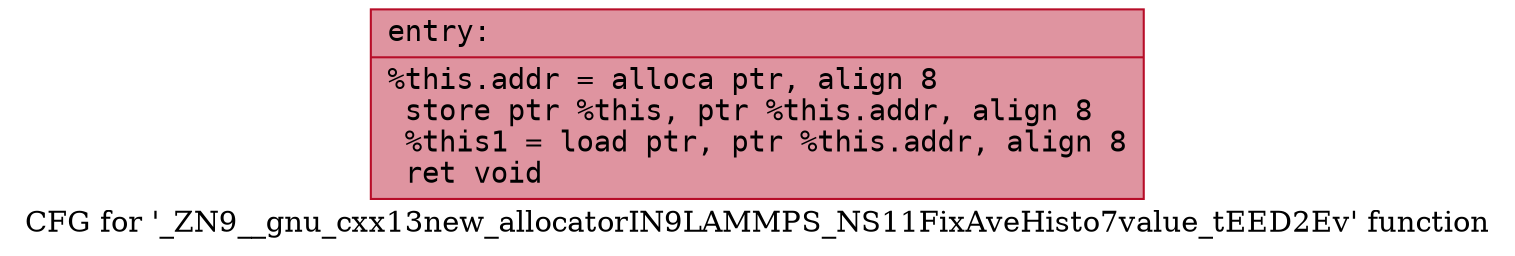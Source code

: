 digraph "CFG for '_ZN9__gnu_cxx13new_allocatorIN9LAMMPS_NS11FixAveHisto7value_tEED2Ev' function" {
	label="CFG for '_ZN9__gnu_cxx13new_allocatorIN9LAMMPS_NS11FixAveHisto7value_tEED2Ev' function";

	Node0x55c2f2e1b010 [shape=record,color="#b70d28ff", style=filled, fillcolor="#b70d2870" fontname="Courier",label="{entry:\l|  %this.addr = alloca ptr, align 8\l  store ptr %this, ptr %this.addr, align 8\l  %this1 = load ptr, ptr %this.addr, align 8\l  ret void\l}"];
}
